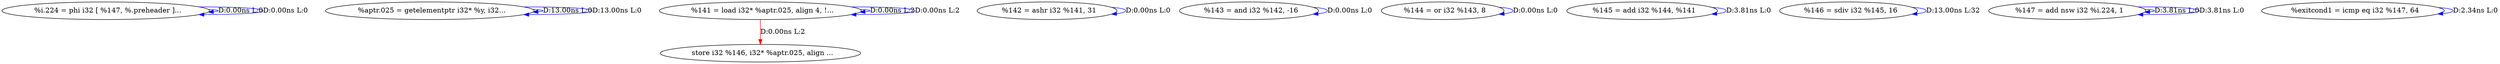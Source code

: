 digraph {
Node0x4070100[label="  %i.224 = phi i32 [ %147, %.preheader ]..."];
Node0x4070100 -> Node0x4070100[label="D:0.00ns L:0",color=blue];
Node0x4070100 -> Node0x4070100[label="D:0.00ns L:0",color=blue];
Node0x4070240[label="  %aptr.025 = getelementptr i32* %y, i32..."];
Node0x4070240 -> Node0x4070240[label="D:13.00ns L:0",color=blue];
Node0x4070240 -> Node0x4070240[label="D:13.00ns L:0",color=blue];
Node0x4070380[label="  %141 = load i32* %aptr.025, align 4, !..."];
Node0x4070380 -> Node0x4070380[label="D:0.00ns L:2",color=blue];
Node0x4070380 -> Node0x4070380[label="D:0.00ns L:2",color=blue];
Node0x4068a70[label="  store i32 %146, i32* %aptr.025, align ..."];
Node0x4070380 -> Node0x4068a70[label="D:0.00ns L:2",color=red];
Node0x40704c0[label="  %142 = ashr i32 %141, 31"];
Node0x40704c0 -> Node0x40704c0[label="D:0.00ns L:0",color=blue];
Node0x4068570[label="  %143 = and i32 %142, -16"];
Node0x4068570 -> Node0x4068570[label="D:0.00ns L:0",color=blue];
Node0x40686b0[label="  %144 = or i32 %143, 8"];
Node0x40686b0 -> Node0x40686b0[label="D:0.00ns L:0",color=blue];
Node0x40687f0[label="  %145 = add i32 %144, %141"];
Node0x40687f0 -> Node0x40687f0[label="D:3.81ns L:0",color=blue];
Node0x4068930[label="  %146 = sdiv i32 %145, 16"];
Node0x4068930 -> Node0x4068930[label="D:13.00ns L:32",color=blue];
Node0x4068bb0[label="  %147 = add nsw i32 %i.224, 1"];
Node0x4068bb0 -> Node0x4068bb0[label="D:3.81ns L:0",color=blue];
Node0x4068bb0 -> Node0x4068bb0[label="D:3.81ns L:0",color=blue];
Node0x4068cf0[label="  %exitcond1 = icmp eq i32 %147, 64"];
Node0x4068cf0 -> Node0x4068cf0[label="D:2.34ns L:0",color=blue];
}
